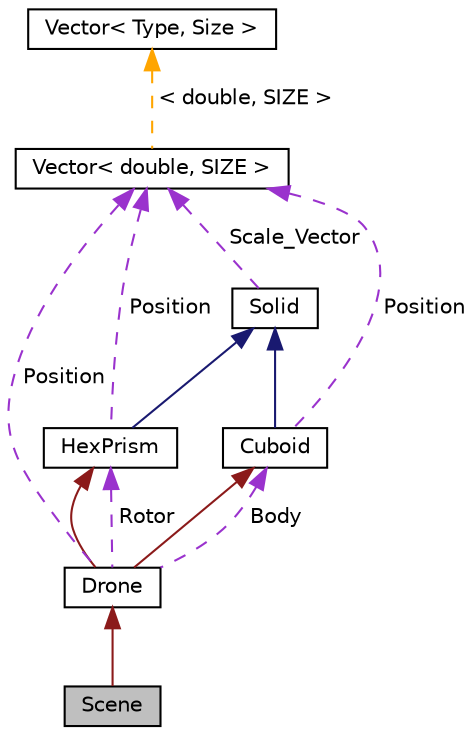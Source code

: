 digraph "Scene"
{
 // LATEX_PDF_SIZE
  edge [fontname="Helvetica",fontsize="10",labelfontname="Helvetica",labelfontsize="10"];
  node [fontname="Helvetica",fontsize="10",shape=record];
  Node1 [label="Scene",height=0.2,width=0.4,color="black", fillcolor="grey75", style="filled", fontcolor="black",tooltip="Modeluje pojecie sceny."];
  Node2 -> Node1 [dir="back",color="firebrick4",fontsize="10",style="solid",fontname="Helvetica"];
  Node2 [label="Drone",height=0.2,width=0.4,color="black", fillcolor="white", style="filled",URL="$class_drone.html",tooltip="Modeluje pojęcie dronu."];
  Node3 -> Node2 [dir="back",color="firebrick4",fontsize="10",style="solid",fontname="Helvetica"];
  Node3 [label="HexPrism",height=0.2,width=0.4,color="black", fillcolor="white", style="filled",URL="$class_hex_prism.html",tooltip="Modeluje pojęcie graniastosłupa foremnego sześciokątnego (będącym w tym programie rotorami dronu)"];
  Node4 -> Node3 [dir="back",color="midnightblue",fontsize="10",style="solid",fontname="Helvetica"];
  Node4 [label="Solid",height=0.2,width=0.4,color="black", fillcolor="white", style="filled",URL="$class_solid.html",tooltip="Modeluje pojęcie bryły geometycznej."];
  Node5 -> Node4 [dir="back",color="darkorchid3",fontsize="10",style="dashed",label=" Scale_Vector" ,fontname="Helvetica"];
  Node5 [label="Vector\< double, SIZE \>",height=0.2,width=0.4,color="black", fillcolor="white", style="filled",URL="$class_vector.html",tooltip=" "];
  Node6 -> Node5 [dir="back",color="orange",fontsize="10",style="dashed",label=" \< double, SIZE \>" ,fontname="Helvetica"];
  Node6 [label="Vector\< Type, Size \>",height=0.2,width=0.4,color="black", fillcolor="white", style="filled",URL="$class_vector.html",tooltip="Modeluje pojęcie wektora o dowolnym rozmiarze i typie danych, które on zawiera."];
  Node5 -> Node3 [dir="back",color="darkorchid3",fontsize="10",style="dashed",label=" Position" ,fontname="Helvetica"];
  Node7 -> Node2 [dir="back",color="firebrick4",fontsize="10",style="solid",fontname="Helvetica"];
  Node7 [label="Cuboid",height=0.2,width=0.4,color="black", fillcolor="white", style="filled",URL="$class_cuboid.html",tooltip="Modeluje pojęcie prostopadłościanu (będącym w tym programie korpusem dronu)"];
  Node4 -> Node7 [dir="back",color="midnightblue",fontsize="10",style="solid",fontname="Helvetica"];
  Node5 -> Node7 [dir="back",color="darkorchid3",fontsize="10",style="dashed",label=" Position" ,fontname="Helvetica"];
  Node5 -> Node2 [dir="back",color="darkorchid3",fontsize="10",style="dashed",label=" Position" ,fontname="Helvetica"];
  Node3 -> Node2 [dir="back",color="darkorchid3",fontsize="10",style="dashed",label=" Rotor" ,fontname="Helvetica"];
  Node7 -> Node2 [dir="back",color="darkorchid3",fontsize="10",style="dashed",label=" Body" ,fontname="Helvetica"];
}
